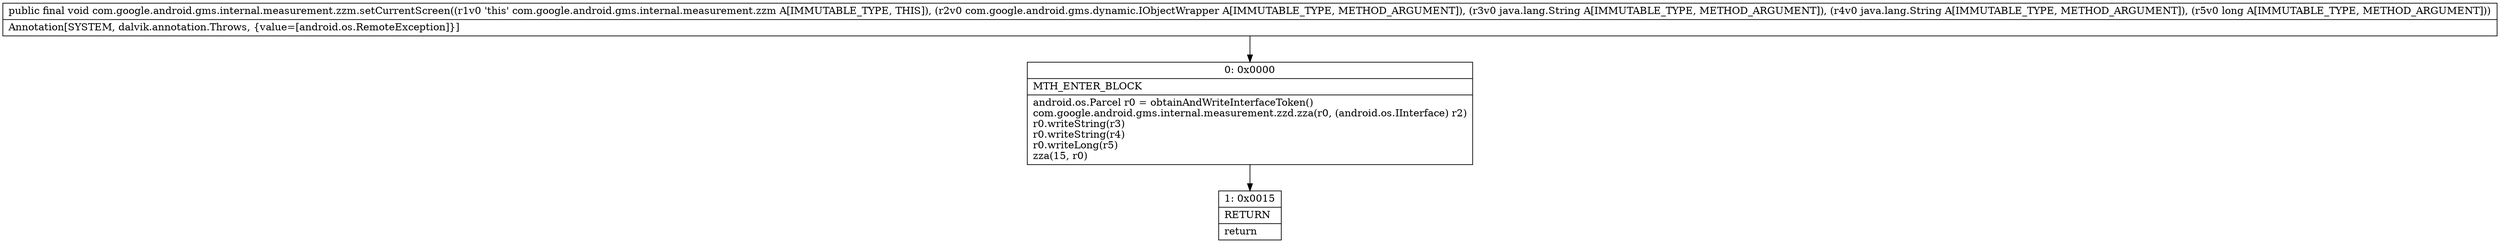 digraph "CFG forcom.google.android.gms.internal.measurement.zzm.setCurrentScreen(Lcom\/google\/android\/gms\/dynamic\/IObjectWrapper;Ljava\/lang\/String;Ljava\/lang\/String;J)V" {
Node_0 [shape=record,label="{0\:\ 0x0000|MTH_ENTER_BLOCK\l|android.os.Parcel r0 = obtainAndWriteInterfaceToken()\lcom.google.android.gms.internal.measurement.zzd.zza(r0, (android.os.IInterface) r2)\lr0.writeString(r3)\lr0.writeString(r4)\lr0.writeLong(r5)\lzza(15, r0)\l}"];
Node_1 [shape=record,label="{1\:\ 0x0015|RETURN\l|return\l}"];
MethodNode[shape=record,label="{public final void com.google.android.gms.internal.measurement.zzm.setCurrentScreen((r1v0 'this' com.google.android.gms.internal.measurement.zzm A[IMMUTABLE_TYPE, THIS]), (r2v0 com.google.android.gms.dynamic.IObjectWrapper A[IMMUTABLE_TYPE, METHOD_ARGUMENT]), (r3v0 java.lang.String A[IMMUTABLE_TYPE, METHOD_ARGUMENT]), (r4v0 java.lang.String A[IMMUTABLE_TYPE, METHOD_ARGUMENT]), (r5v0 long A[IMMUTABLE_TYPE, METHOD_ARGUMENT]))  | Annotation[SYSTEM, dalvik.annotation.Throws, \{value=[android.os.RemoteException]\}]\l}"];
MethodNode -> Node_0;
Node_0 -> Node_1;
}

